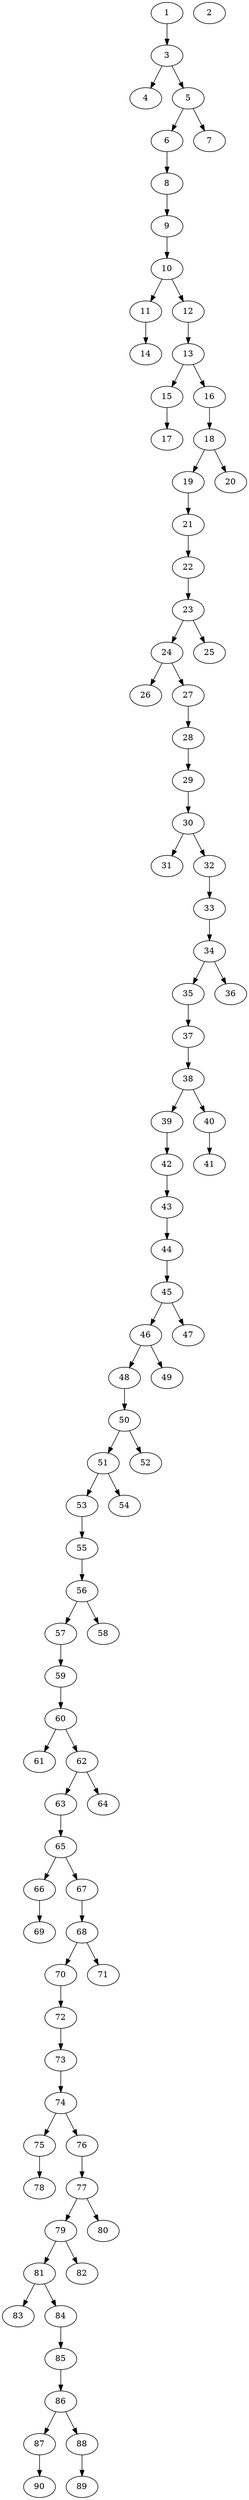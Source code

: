 // DAG automatically generated by daggen at Wed Apr 12 12:23:20 2017
// ./daggen --dot -n 90 --jump=1 --fat=0.2 --regularity=0.4 --density=0.4 
digraph G {
  1 [size="368293445632", alpha="0.11"]
  1 -> 3 [size ="411041792"]
  2 [size="68719476736", alpha="0.01"]
  3 [size="252571238155", alpha="0.11"]
  3 -> 4 [size ="301989888"]
  3 -> 5 [size ="301989888"]
  4 [size="143522475878", alpha="0.14"]
  5 [size="28991029248", alpha="0.12"]
  5 -> 6 [size ="75497472"]
  5 -> 7 [size ="75497472"]
  6 [size="68719476736", alpha="0.03"]
  6 -> 8 [size ="134217728"]
  7 [size="782757789696", alpha="0.17"]
  8 [size="134217728000", alpha="0.20"]
  8 -> 9 [size ="209715200"]
  9 [size="28991029248", alpha="0.09"]
  9 -> 10 [size ="75497472"]
  10 [size="37993041404", alpha="0.07"]
  10 -> 11 [size ="679477248"]
  10 -> 12 [size ="679477248"]
  11 [size="47575958496", alpha="0.15"]
  11 -> 14 [size ="134217728"]
  12 [size="57882071964", alpha="0.09"]
  12 -> 13 [size ="134217728"]
  13 [size="68719476736", alpha="0.11"]
  13 -> 15 [size ="134217728"]
  13 -> 16 [size ="134217728"]
  14 [size="28991029248", alpha="0.01"]
  15 [size="2856258577", alpha="0.10"]
  15 -> 17 [size ="75497472"]
  16 [size="1073741824000", alpha="0.01"]
  16 -> 18 [size ="838860800"]
  17 [size="68719476736", alpha="0.03"]
  18 [size="1370448705818", alpha="0.04"]
  18 -> 19 [size ="838860800"]
  18 -> 20 [size ="838860800"]
  19 [size="994977219", alpha="0.08"]
  19 -> 21 [size ="33554432"]
  20 [size="13711867259", alpha="0.17"]
  21 [size="368293445632", alpha="0.16"]
  21 -> 22 [size ="411041792"]
  22 [size="8384283847", alpha="0.02"]
  22 -> 23 [size ="838860800"]
  23 [size="368293445632", alpha="0.10"]
  23 -> 24 [size ="411041792"]
  23 -> 25 [size ="411041792"]
  24 [size="1690839452", alpha="0.11"]
  24 -> 26 [size ="134217728"]
  24 -> 27 [size ="134217728"]
  25 [size="22021680022", alpha="0.00"]
  26 [size="13951263120", alpha="0.02"]
  27 [size="368293445632", alpha="0.03"]
  27 -> 28 [size ="411041792"]
  28 [size="368293445632", alpha="0.05"]
  28 -> 29 [size ="411041792"]
  29 [size="28991029248", alpha="0.02"]
  29 -> 30 [size ="75497472"]
  30 [size="134217728000", alpha="0.20"]
  30 -> 31 [size ="209715200"]
  30 -> 32 [size ="209715200"]
  31 [size="21092930607", alpha="0.19"]
  32 [size="8531274431", alpha="0.20"]
  32 -> 33 [size ="679477248"]
  33 [size="1378252879", alpha="0.04"]
  33 -> 34 [size ="75497472"]
  34 [size="104962629726", alpha="0.19"]
  34 -> 35 [size ="209715200"]
  34 -> 36 [size ="209715200"]
  35 [size="11066579274", alpha="0.01"]
  35 -> 37 [size ="209715200"]
  36 [size="23933195418", alpha="0.05"]
  37 [size="211028042966", alpha="0.18"]
  37 -> 38 [size ="301989888"]
  38 [size="5230438666", alpha="0.19"]
  38 -> 39 [size ="134217728"]
  38 -> 40 [size ="134217728"]
  39 [size="68719476736", alpha="0.04"]
  39 -> 42 [size ="134217728"]
  40 [size="5840368982", alpha="0.12"]
  40 -> 41 [size ="209715200"]
  41 [size="5096677968", alpha="0.18"]
  42 [size="134217728000", alpha="0.16"]
  42 -> 43 [size ="209715200"]
  43 [size="52718675784", alpha="0.00"]
  43 -> 44 [size ="838860800"]
  44 [size="509742558", alpha="0.11"]
  44 -> 45 [size ="33554432"]
  45 [size="231928233984", alpha="0.15"]
  45 -> 46 [size ="301989888"]
  45 -> 47 [size ="301989888"]
  46 [size="28991029248", alpha="0.11"]
  46 -> 48 [size ="75497472"]
  46 -> 49 [size ="75497472"]
  47 [size="407488652145", alpha="0.02"]
  48 [size="48522556081", alpha="0.09"]
  48 -> 50 [size ="838860800"]
  49 [size="1192221350", alpha="0.09"]
  50 [size="368293445632", alpha="0.10"]
  50 -> 51 [size ="411041792"]
  50 -> 52 [size ="411041792"]
  51 [size="18767241064", alpha="0.06"]
  51 -> 53 [size ="75497472"]
  51 -> 54 [size ="75497472"]
  52 [size="28991029248", alpha="0.13"]
  53 [size="231928233984", alpha="0.14"]
  53 -> 55 [size ="301989888"]
  54 [size="368293445632", alpha="0.05"]
  55 [size="368293445632", alpha="0.11"]
  55 -> 56 [size ="411041792"]
  56 [size="782757789696", alpha="0.18"]
  56 -> 57 [size ="679477248"]
  56 -> 58 [size ="679477248"]
  57 [size="204604267449", alpha="0.02"]
  57 -> 59 [size ="301989888"]
  58 [size="411868764846", alpha="0.16"]
  59 [size="6135157686", alpha="0.16"]
  59 -> 60 [size ="411041792"]
  60 [size="1321821552250", alpha="0.08"]
  60 -> 61 [size ="838860800"]
  60 -> 62 [size ="838860800"]
  61 [size="28991029248", alpha="0.16"]
  62 [size="1073741824000", alpha="0.12"]
  62 -> 63 [size ="838860800"]
  62 -> 64 [size ="838860800"]
  63 [size="5823063336", alpha="0.04"]
  63 -> 65 [size ="209715200"]
  64 [size="71389789979", alpha="0.18"]
  65 [size="134217728000", alpha="0.00"]
  65 -> 66 [size ="209715200"]
  65 -> 67 [size ="209715200"]
  66 [size="31299341098", alpha="0.12"]
  66 -> 69 [size ="33554432"]
  67 [size="29977647074", alpha="0.13"]
  67 -> 68 [size ="536870912"]
  68 [size="29724850334", alpha="0.19"]
  68 -> 70 [size ="536870912"]
  68 -> 71 [size ="536870912"]
  69 [size="10397804428", alpha="0.13"]
  70 [size="536892447228", alpha="0.18"]
  70 -> 72 [size ="411041792"]
  71 [size="2030415775", alpha="0.10"]
  72 [size="134217728000", alpha="0.18"]
  72 -> 73 [size ="209715200"]
  73 [size="549755813888", alpha="0.14"]
  73 -> 74 [size ="536870912"]
  74 [size="33976036388", alpha="0.15"]
  74 -> 75 [size ="33554432"]
  74 -> 76 [size ="33554432"]
  75 [size="378590113827", alpha="0.06"]
  75 -> 78 [size ="301989888"]
  76 [size="368293445632", alpha="0.06"]
  76 -> 77 [size ="411041792"]
  77 [size="549755813888", alpha="0.06"]
  77 -> 79 [size ="536870912"]
  77 -> 80 [size ="536870912"]
  78 [size="283149591435", alpha="0.18"]
  79 [size="188470758480", alpha="0.18"]
  79 -> 81 [size ="301989888"]
  79 -> 82 [size ="301989888"]
  80 [size="399589135055", alpha="0.05"]
  81 [size="28991029248", alpha="0.04"]
  81 -> 83 [size ="75497472"]
  81 -> 84 [size ="75497472"]
  82 [size="134217728000", alpha="0.18"]
  83 [size="8589934592", alpha="0.13"]
  84 [size="28902475138", alpha="0.13"]
  84 -> 85 [size ="838860800"]
  85 [size="16573598860", alpha="0.05"]
  85 -> 86 [size ="301989888"]
  86 [size="1073741824000", alpha="0.09"]
  86 -> 87 [size ="838860800"]
  86 -> 88 [size ="838860800"]
  87 [size="134217728000", alpha="0.19"]
  87 -> 90 [size ="209715200"]
  88 [size="134217728000", alpha="0.11"]
  88 -> 89 [size ="209715200"]
  89 [size="782757789696", alpha="0.05"]
  90 [size="134217728000", alpha="0.09"]
}
